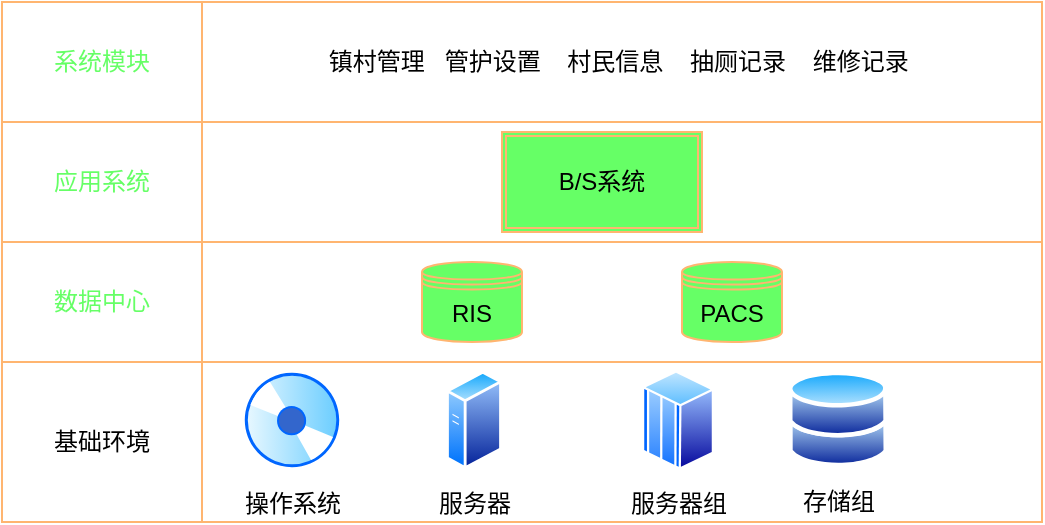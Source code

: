 <mxfile version="15.6.3" type="github">
  <diagram id="wFE0QG_FPsp0jaGvCLVb" name="Page-1">
    <mxGraphModel dx="1422" dy="762" grid="1" gridSize="10" guides="1" tooltips="1" connect="1" arrows="1" fold="1" page="1" pageScale="1" pageWidth="850" pageHeight="1100" math="0" shadow="0">
      <root>
        <mxCell id="0" />
        <mxCell id="1" parent="0" />
        <mxCell id="pmgjxNVLRLeKllWQ8sx--84" value="&lt;font color=&quot;#66ff66&quot;&gt;系统模块&lt;/font&gt;" style="whiteSpace=wrap;html=1;align=center;sketch=0;strokeColor=#FFB570;" vertex="1" parent="1">
          <mxGeometry x="130" y="80" width="100" height="60" as="geometry" />
        </mxCell>
        <mxCell id="pmgjxNVLRLeKllWQ8sx--85" value="镇村管理&amp;nbsp; &amp;nbsp;管护设置&amp;nbsp; &amp;nbsp; 村民信息&amp;nbsp; &amp;nbsp; 抽厕记录&amp;nbsp; &amp;nbsp; 维修记录&amp;nbsp;" style="whiteSpace=wrap;html=1;sketch=0;strokeColor=#FFB570;" vertex="1" parent="1">
          <mxGeometry x="230" y="80" width="420" height="60" as="geometry" />
        </mxCell>
        <mxCell id="pmgjxNVLRLeKllWQ8sx--87" value="&lt;font color=&quot;#66ff66&quot;&gt;应用系统&lt;/font&gt;" style="whiteSpace=wrap;html=1;align=center;sketch=0;strokeColor=#FFB570;" vertex="1" parent="1">
          <mxGeometry x="130" y="140" width="100" height="60" as="geometry" />
        </mxCell>
        <mxCell id="pmgjxNVLRLeKllWQ8sx--88" value="" style="whiteSpace=wrap;html=1;sketch=0;strokeColor=#FFB570;" vertex="1" parent="1">
          <mxGeometry x="230" y="140" width="420" height="60" as="geometry" />
        </mxCell>
        <mxCell id="pmgjxNVLRLeKllWQ8sx--89" value="&lt;font color=&quot;#66ff66&quot;&gt;数据中心&lt;/font&gt;" style="whiteSpace=wrap;html=1;align=center;sketch=0;strokeColor=#FFB570;" vertex="1" parent="1">
          <mxGeometry x="130" y="200" width="100" height="60" as="geometry" />
        </mxCell>
        <mxCell id="pmgjxNVLRLeKllWQ8sx--90" value="" style="whiteSpace=wrap;html=1;sketch=0;strokeColor=#FFB570;" vertex="1" parent="1">
          <mxGeometry x="230" y="200" width="420" height="60" as="geometry" />
        </mxCell>
        <mxCell id="pmgjxNVLRLeKllWQ8sx--91" value="基础环境" style="whiteSpace=wrap;html=1;align=center;sketch=0;strokeColor=#FFB570;" vertex="1" parent="1">
          <mxGeometry x="130" y="260" width="100" height="80" as="geometry" />
        </mxCell>
        <mxCell id="pmgjxNVLRLeKllWQ8sx--92" value="" style="whiteSpace=wrap;html=1;sketch=0;strokeColor=#FFB570;" vertex="1" parent="1">
          <mxGeometry x="230" y="260" width="420" height="80" as="geometry" />
        </mxCell>
        <mxCell id="pmgjxNVLRLeKllWQ8sx--96" value="B/S系统" style="shape=ext;double=1;rounded=0;whiteSpace=wrap;html=1;sketch=0;fontColor=#000000;strokeColor=#FFB570;fillColor=#66FF66;verticalAlign=middle;" vertex="1" parent="1">
          <mxGeometry x="380" y="145" width="100" height="50" as="geometry" />
        </mxCell>
        <mxCell id="pmgjxNVLRLeKllWQ8sx--98" value="&lt;font color=&quot;#000000&quot;&gt;RIS&lt;/font&gt;" style="shape=datastore;whiteSpace=wrap;html=1;sketch=0;fontColor=#66FF66;strokeColor=#FFB570;fillColor=#66FF66;verticalAlign=middle;" vertex="1" parent="1">
          <mxGeometry x="340" y="210" width="50" height="40" as="geometry" />
        </mxCell>
        <mxCell id="pmgjxNVLRLeKllWQ8sx--99" value="&lt;font color=&quot;#000000&quot;&gt;PACS&lt;/font&gt;" style="shape=datastore;whiteSpace=wrap;html=1;sketch=0;fontColor=#66FF66;strokeColor=#FFB570;fillColor=#66FF66;verticalAlign=middle;" vertex="1" parent="1">
          <mxGeometry x="470" y="210" width="50" height="40" as="geometry" />
        </mxCell>
        <mxCell id="pmgjxNVLRLeKllWQ8sx--101" value="操作系统" style="aspect=fixed;perimeter=ellipsePerimeter;html=1;align=center;shadow=0;dashed=0;spacingTop=3;image;image=img/lib/active_directory/cd_dvd.svg;sketch=0;fontColor=#000000;strokeColor=#000000;fillColor=#FFFFFF;" vertex="1" parent="1">
          <mxGeometry x="250" y="264" width="50" height="50" as="geometry" />
        </mxCell>
        <mxCell id="pmgjxNVLRLeKllWQ8sx--102" value="服务器" style="aspect=fixed;perimeter=ellipsePerimeter;html=1;align=center;shadow=0;dashed=0;spacingTop=3;image;image=img/lib/active_directory/generic_server.svg;sketch=0;fontColor=#000000;strokeColor=#000000;fillColor=#FFFFFF;" vertex="1" parent="1">
          <mxGeometry x="352" y="264" width="28.0" height="50" as="geometry" />
        </mxCell>
        <mxCell id="pmgjxNVLRLeKllWQ8sx--103" value="服务器组" style="aspect=fixed;perimeter=ellipsePerimeter;html=1;align=center;shadow=0;dashed=0;spacingTop=3;image;image=img/lib/active_directory/mainframe_host.svg;sketch=0;fontColor=#000000;strokeColor=#000000;fillColor=#FFFFFF;" vertex="1" parent="1">
          <mxGeometry x="450" y="264" width="36" height="50" as="geometry" />
        </mxCell>
        <mxCell id="pmgjxNVLRLeKllWQ8sx--104" value="存储组" style="aspect=fixed;perimeter=ellipsePerimeter;html=1;align=center;shadow=0;dashed=0;spacingTop=3;image;image=img/lib/active_directory/databases.svg;sketch=0;fontColor=#000000;strokeColor=#000000;fillColor=#FFFFFF;" vertex="1" parent="1">
          <mxGeometry x="523" y="264" width="50" height="49" as="geometry" />
        </mxCell>
      </root>
    </mxGraphModel>
  </diagram>
</mxfile>
